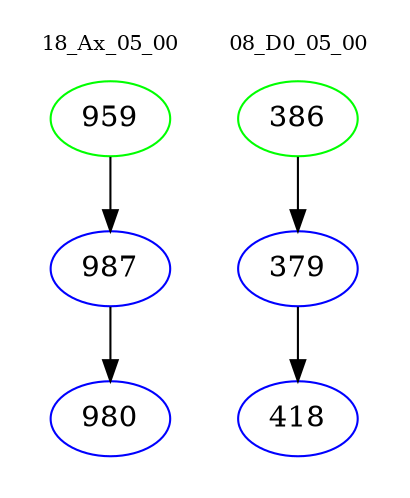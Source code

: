 digraph{
subgraph cluster_0 {
color = white
label = "18_Ax_05_00";
fontsize=10;
T0_959 [label="959", color="green"]
T0_959 -> T0_987 [color="black"]
T0_987 [label="987", color="blue"]
T0_987 -> T0_980 [color="black"]
T0_980 [label="980", color="blue"]
}
subgraph cluster_1 {
color = white
label = "08_D0_05_00";
fontsize=10;
T1_386 [label="386", color="green"]
T1_386 -> T1_379 [color="black"]
T1_379 [label="379", color="blue"]
T1_379 -> T1_418 [color="black"]
T1_418 [label="418", color="blue"]
}
}
